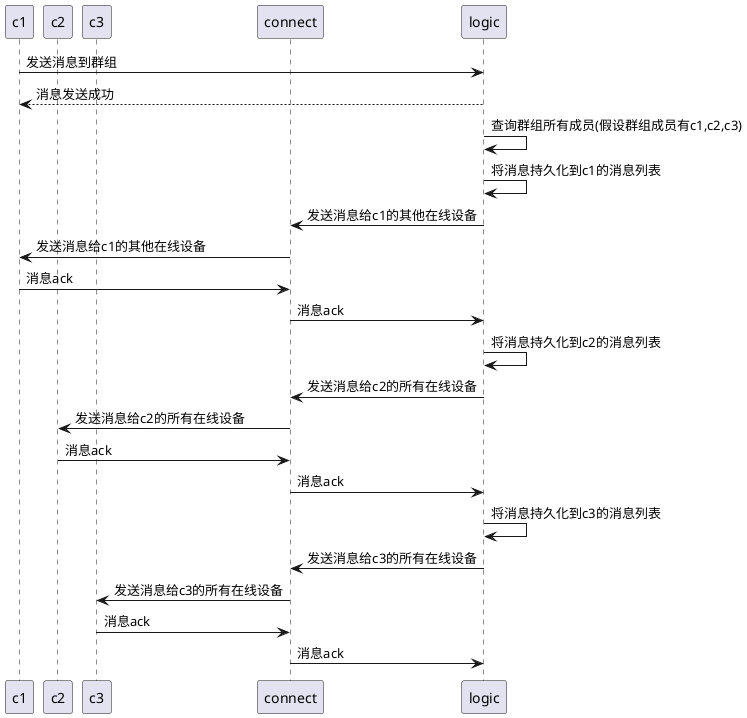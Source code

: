 @startuml
participant c1
participant c2
participant c3

participant connect
participant logic

c1 -> logic: 发送消息到群组
logic --> c1: 消息发送成功

logic -> logic: 查询群组所有成员(假设群组成员有c1,c2,c3)

logic -> logic: 将消息持久化到c1的消息列表
logic -> connect: 发送消息给c1的其他在线设备
connect -> c1: 发送消息给c1的其他在线设备
c1 -> connect: 消息ack
connect -> logic: 消息ack

logic -> logic: 将消息持久化到c2的消息列表
logic -> connect: 发送消息给c2的所有在线设备
connect -> c2: 发送消息给c2的所有在线设备
c2 -> connect: 消息ack
connect -> logic: 消息ack

logic -> logic: 将消息持久化到c3的消息列表
logic -> connect: 发送消息给c3的所有在线设备
connect -> c3: 发送消息给c3的所有在线设备
c3 -> connect: 消息ack
connect -> logic: 消息ack
@enduml
